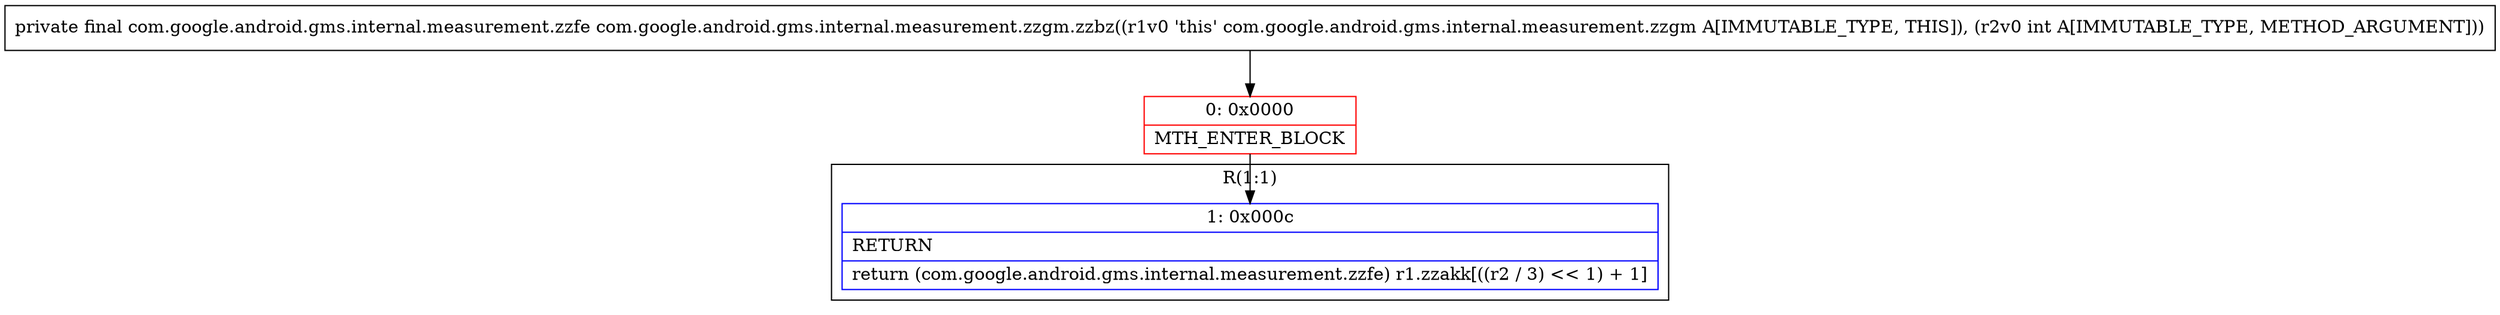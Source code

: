 digraph "CFG forcom.google.android.gms.internal.measurement.zzgm.zzbz(I)Lcom\/google\/android\/gms\/internal\/measurement\/zzfe;" {
subgraph cluster_Region_2880860 {
label = "R(1:1)";
node [shape=record,color=blue];
Node_1 [shape=record,label="{1\:\ 0x000c|RETURN\l|return (com.google.android.gms.internal.measurement.zzfe) r1.zzakk[((r2 \/ 3) \<\< 1) + 1]\l}"];
}
Node_0 [shape=record,color=red,label="{0\:\ 0x0000|MTH_ENTER_BLOCK\l}"];
MethodNode[shape=record,label="{private final com.google.android.gms.internal.measurement.zzfe com.google.android.gms.internal.measurement.zzgm.zzbz((r1v0 'this' com.google.android.gms.internal.measurement.zzgm A[IMMUTABLE_TYPE, THIS]), (r2v0 int A[IMMUTABLE_TYPE, METHOD_ARGUMENT])) }"];
MethodNode -> Node_0;
Node_0 -> Node_1;
}


